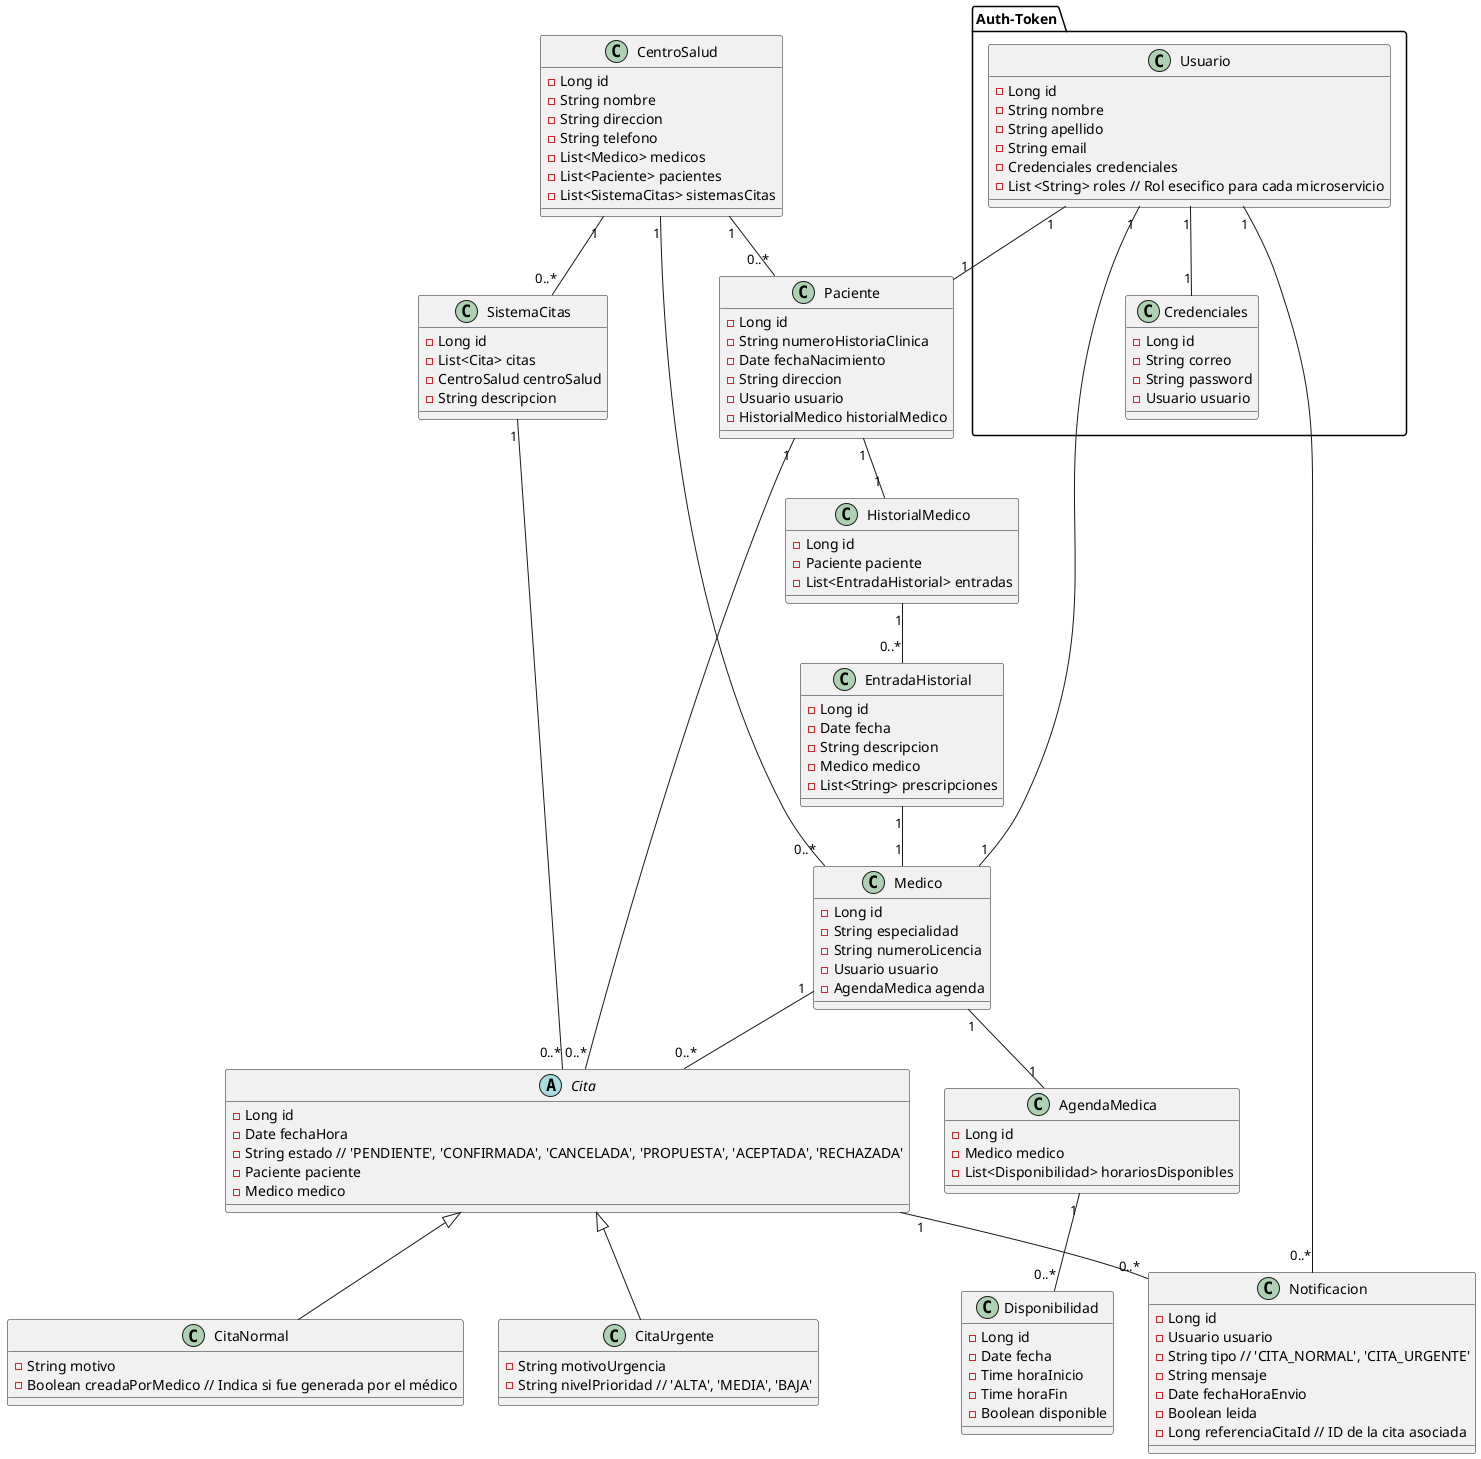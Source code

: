 @startuml

abstract class Cita {
    - Long id
    - Date fechaHora
    - String estado // 'PENDIENTE', 'CONFIRMADA', 'CANCELADA', 'PROPUESTA', 'ACEPTADA', 'RECHAZADA'
    - Paciente paciente
    - Medico medico
}

class CitaNormal {
    - String motivo
    - Boolean creadaPorMedico // Indica si fue generada por el médico
}

class CitaUrgente {
    - String motivoUrgencia
    - String nivelPrioridad // 'ALTA', 'MEDIA', 'BAJA'
}


package Auth-Token {

    class Usuario {
        - Long id
        - String nombre
        - String apellido
        - String email
        - Credenciales credenciales
        - List <String> roles // Rol esecifico para cada microservicio
    }

    class Credenciales {
        - Long id
        - String correo
        - String password
        - Usuario usuario
    }
}

class Paciente {
    - Long id
    - String numeroHistoriaClinica
    - Date fechaNacimiento
    - String direccion
    - Usuario usuario
    - HistorialMedico historialMedico
}

class Medico {
    - Long id
    - String especialidad
    - String numeroLicencia
    - Usuario usuario
    - AgendaMedica agenda
}

class SistemaCitas {
    - Long id
    - List<Cita> citas
    - CentroSalud centroSalud
    - String descripcion
}

class CentroSalud {
    - Long id
    - String nombre
    - String direccion
    - String telefono
    - List<Medico> medicos
    - List<Paciente> pacientes
    - List<SistemaCitas> sistemasCitas
}

class AgendaMedica {
    - Long id
    - Medico medico
    - List<Disponibilidad> horariosDisponibles
}

class Disponibilidad {
    - Long id
    - Date fecha
    - Time horaInicio
    - Time horaFin
    - Boolean disponible
}

class HistorialMedico {
    - Long id
    - Paciente paciente
    - List<EntradaHistorial> entradas
}

class EntradaHistorial {
    - Long id
    - Date fecha
    - String descripcion
    - Medico medico
    - List<String> prescripciones
}

class Notificacion {
    - Long id
    - Usuario usuario
    - String tipo // 'CITA_NORMAL', 'CITA_URGENTE'
    - String mensaje
    - Date fechaHoraEnvio
    - Boolean leida
    - Long referenciaCitaId // ID de la cita asociada
}

Cita <|-- CitaNormal
Cita <|-- CitaUrgente

Usuario "1" -- "1" Paciente
Usuario "1" -- "1" Medico
Usuario "1" -- "1" Credenciales
Paciente "1" -- "1" HistorialMedico
HistorialMedico "1" -- "0..*" EntradaHistorial
EntradaHistorial "1" -- "1" Medico
Paciente "1" -- "0..*" Cita
Medico "1" -- "0..*" Cita
SistemaCitas "1" -- "0..*" Cita
Medico "1" -- "1" AgendaMedica
AgendaMedica "1" -- "0..*" Disponibilidad
CentroSalud "1" -- "0..*" Medico
CentroSalud "1" -- "0..*" Paciente
CentroSalud "1" -- "0..*" SistemaCitas
Usuario "1" -- "0..*" Notificacion
Cita "1" -- "0..*" Notificacion

@enduml
